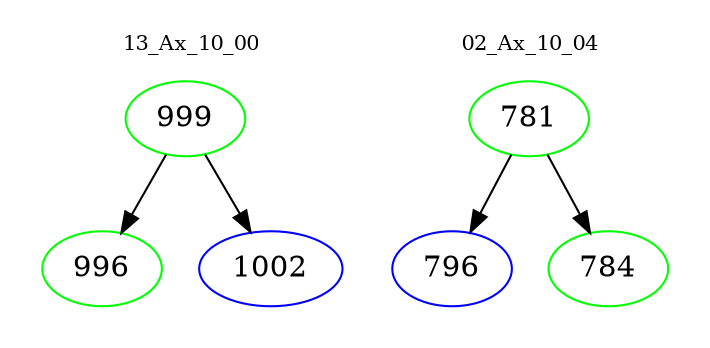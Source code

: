 digraph{
subgraph cluster_0 {
color = white
label = "13_Ax_10_00";
fontsize=10;
T0_999 [label="999", color="green"]
T0_999 -> T0_996 [color="black"]
T0_996 [label="996", color="green"]
T0_999 -> T0_1002 [color="black"]
T0_1002 [label="1002", color="blue"]
}
subgraph cluster_1 {
color = white
label = "02_Ax_10_04";
fontsize=10;
T1_781 [label="781", color="green"]
T1_781 -> T1_796 [color="black"]
T1_796 [label="796", color="blue"]
T1_781 -> T1_784 [color="black"]
T1_784 [label="784", color="green"]
}
}
